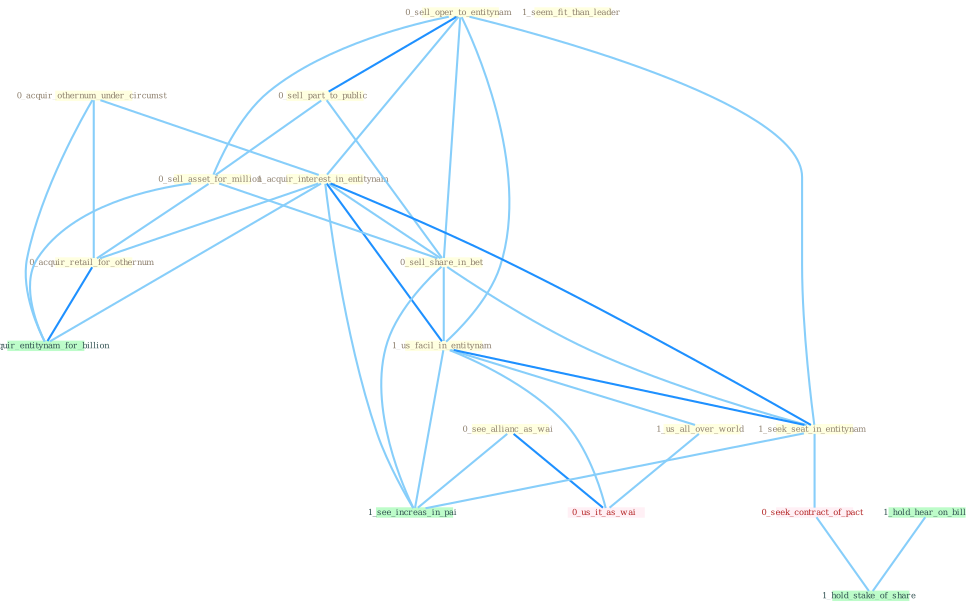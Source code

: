 Graph G{ 
    node
    [shape=polygon,style=filled,width=.5,height=.06,color="#BDFCC9",fixedsize=true,fontsize=4,
    fontcolor="#2f4f4f"];
    {node
    [color="#ffffe0", fontcolor="#8b7d6b"] "0_sell_oper_to_entitynam " "0_sell_part_to_public " "0_acquir_othernum_under_circumst " "1_acquir_interest_in_entitynam " "0_sell_asset_for_million " "1_seem_fit_than_leader " "0_sell_share_in_bet " "0_see_allianc_as_wai " "1_us_facil_in_entitynam " "1_us_all_over_world " "1_seek_seat_in_entitynam " "0_acquir_retail_for_othernum "}
{node [color="#fff0f5", fontcolor="#b22222"] "0_seek_contract_of_pact " "0_us_it_as_wai "}
edge [color="#B0E2FF"];

	"0_sell_oper_to_entitynam " -- "0_sell_part_to_public " [w="2", color="#1e90ff" , len=0.8];
	"0_sell_oper_to_entitynam " -- "1_acquir_interest_in_entitynam " [w="1", color="#87cefa" ];
	"0_sell_oper_to_entitynam " -- "0_sell_asset_for_million " [w="1", color="#87cefa" ];
	"0_sell_oper_to_entitynam " -- "0_sell_share_in_bet " [w="1", color="#87cefa" ];
	"0_sell_oper_to_entitynam " -- "1_us_facil_in_entitynam " [w="1", color="#87cefa" ];
	"0_sell_oper_to_entitynam " -- "1_seek_seat_in_entitynam " [w="1", color="#87cefa" ];
	"0_sell_part_to_public " -- "0_sell_asset_for_million " [w="1", color="#87cefa" ];
	"0_sell_part_to_public " -- "0_sell_share_in_bet " [w="1", color="#87cefa" ];
	"0_acquir_othernum_under_circumst " -- "1_acquir_interest_in_entitynam " [w="1", color="#87cefa" ];
	"0_acquir_othernum_under_circumst " -- "0_acquir_retail_for_othernum " [w="1", color="#87cefa" ];
	"0_acquir_othernum_under_circumst " -- "0_acquir_entitynam_for_billion " [w="1", color="#87cefa" ];
	"1_acquir_interest_in_entitynam " -- "0_sell_share_in_bet " [w="1", color="#87cefa" ];
	"1_acquir_interest_in_entitynam " -- "1_us_facil_in_entitynam " [w="2", color="#1e90ff" , len=0.8];
	"1_acquir_interest_in_entitynam " -- "1_seek_seat_in_entitynam " [w="2", color="#1e90ff" , len=0.8];
	"1_acquir_interest_in_entitynam " -- "0_acquir_retail_for_othernum " [w="1", color="#87cefa" ];
	"1_acquir_interest_in_entitynam " -- "0_acquir_entitynam_for_billion " [w="1", color="#87cefa" ];
	"1_acquir_interest_in_entitynam " -- "1_see_increas_in_pai " [w="1", color="#87cefa" ];
	"0_sell_asset_for_million " -- "0_sell_share_in_bet " [w="1", color="#87cefa" ];
	"0_sell_asset_for_million " -- "0_acquir_retail_for_othernum " [w="1", color="#87cefa" ];
	"0_sell_asset_for_million " -- "0_acquir_entitynam_for_billion " [w="1", color="#87cefa" ];
	"0_sell_share_in_bet " -- "1_us_facil_in_entitynam " [w="1", color="#87cefa" ];
	"0_sell_share_in_bet " -- "1_seek_seat_in_entitynam " [w="1", color="#87cefa" ];
	"0_sell_share_in_bet " -- "1_see_increas_in_pai " [w="1", color="#87cefa" ];
	"0_see_allianc_as_wai " -- "0_us_it_as_wai " [w="2", color="#1e90ff" , len=0.8];
	"0_see_allianc_as_wai " -- "1_see_increas_in_pai " [w="1", color="#87cefa" ];
	"1_us_facil_in_entitynam " -- "1_us_all_over_world " [w="1", color="#87cefa" ];
	"1_us_facil_in_entitynam " -- "1_seek_seat_in_entitynam " [w="2", color="#1e90ff" , len=0.8];
	"1_us_facil_in_entitynam " -- "0_us_it_as_wai " [w="1", color="#87cefa" ];
	"1_us_facil_in_entitynam " -- "1_see_increas_in_pai " [w="1", color="#87cefa" ];
	"1_us_all_over_world " -- "0_us_it_as_wai " [w="1", color="#87cefa" ];
	"1_seek_seat_in_entitynam " -- "0_seek_contract_of_pact " [w="1", color="#87cefa" ];
	"1_seek_seat_in_entitynam " -- "1_see_increas_in_pai " [w="1", color="#87cefa" ];
	"0_acquir_retail_for_othernum " -- "0_acquir_entitynam_for_billion " [w="2", color="#1e90ff" , len=0.8];
	"0_seek_contract_of_pact " -- "1_hold_stake_of_share " [w="1", color="#87cefa" ];
	"1_hold_hear_on_bill " -- "1_hold_stake_of_share " [w="1", color="#87cefa" ];
}